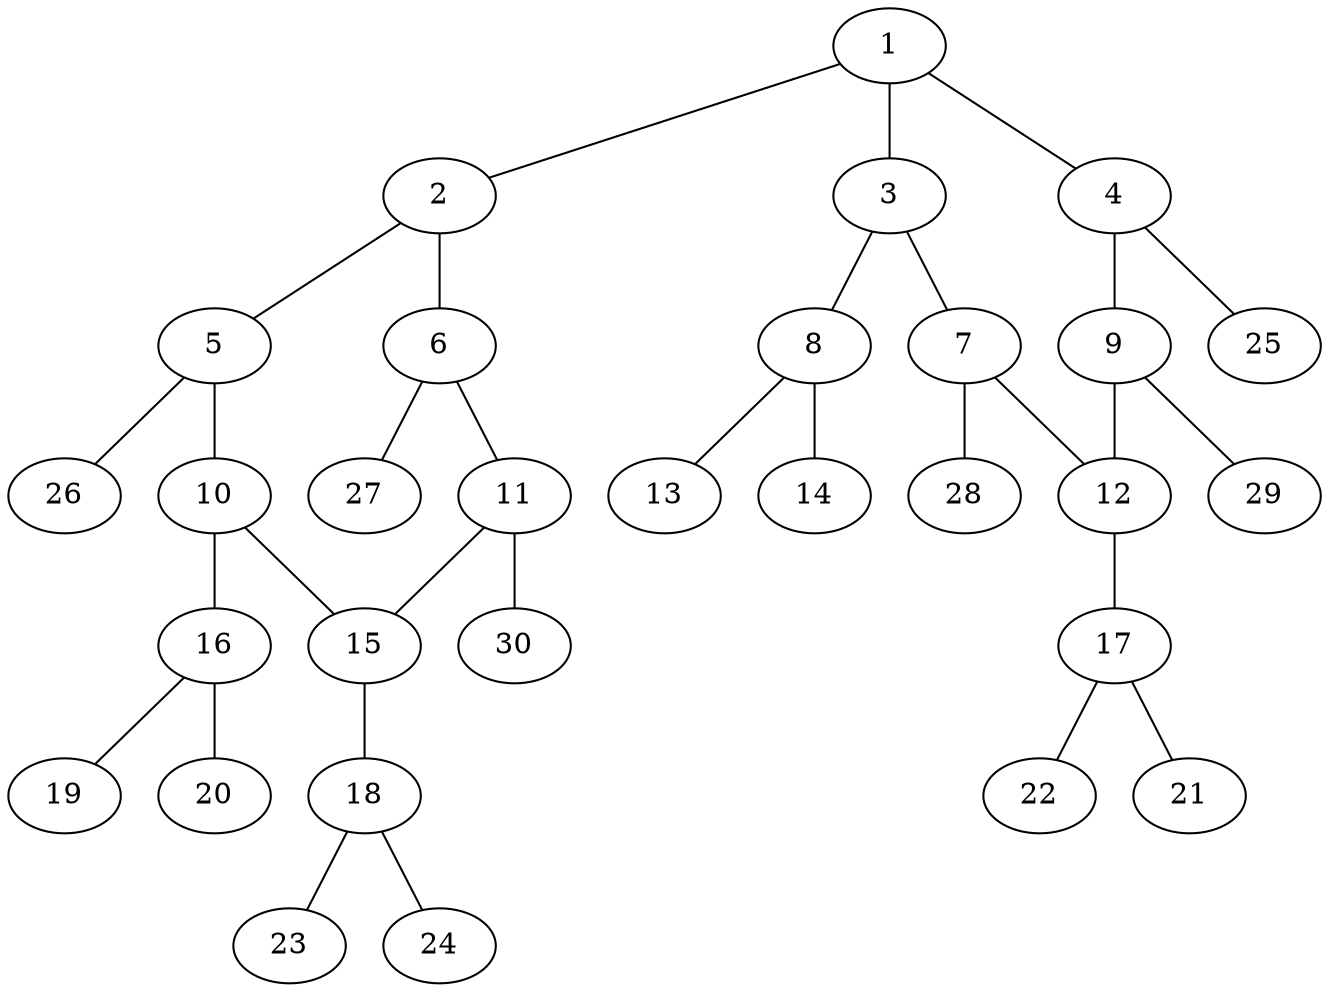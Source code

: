 graph molecule_3386 {
	1	 [chem=C];
	2	 [chem=C];
	1 -- 2	 [valence=1];
	3	 [chem=C];
	1 -- 3	 [valence=2];
	4	 [chem=C];
	1 -- 4	 [valence=1];
	5	 [chem=C];
	2 -- 5	 [valence=2];
	6	 [chem=C];
	2 -- 6	 [valence=1];
	7	 [chem=C];
	3 -- 7	 [valence=1];
	8	 [chem=N];
	3 -- 8	 [valence=1];
	9	 [chem=C];
	4 -- 9	 [valence=2];
	25	 [chem=H];
	4 -- 25	 [valence=1];
	10	 [chem=C];
	5 -- 10	 [valence=1];
	26	 [chem=H];
	5 -- 26	 [valence=1];
	11	 [chem=C];
	6 -- 11	 [valence=2];
	27	 [chem=H];
	6 -- 27	 [valence=1];
	12	 [chem=C];
	7 -- 12	 [valence=2];
	28	 [chem=H];
	7 -- 28	 [valence=1];
	13	 [chem=O];
	8 -- 13	 [valence=2];
	14	 [chem=O];
	8 -- 14	 [valence=1];
	9 -- 12	 [valence=1];
	29	 [chem=H];
	9 -- 29	 [valence=1];
	15	 [chem=C];
	10 -- 15	 [valence=2];
	16	 [chem=N];
	10 -- 16	 [valence=1];
	11 -- 15	 [valence=1];
	30	 [chem=H];
	11 -- 30	 [valence=1];
	17	 [chem=N];
	12 -- 17	 [valence=1];
	18	 [chem=N];
	15 -- 18	 [valence=1];
	19	 [chem=O];
	16 -- 19	 [valence=2];
	20	 [chem=O];
	16 -- 20	 [valence=1];
	21	 [chem=O];
	17 -- 21	 [valence=2];
	22	 [chem=O];
	17 -- 22	 [valence=1];
	23	 [chem=O];
	18 -- 23	 [valence=2];
	24	 [chem=O];
	18 -- 24	 [valence=1];
}
